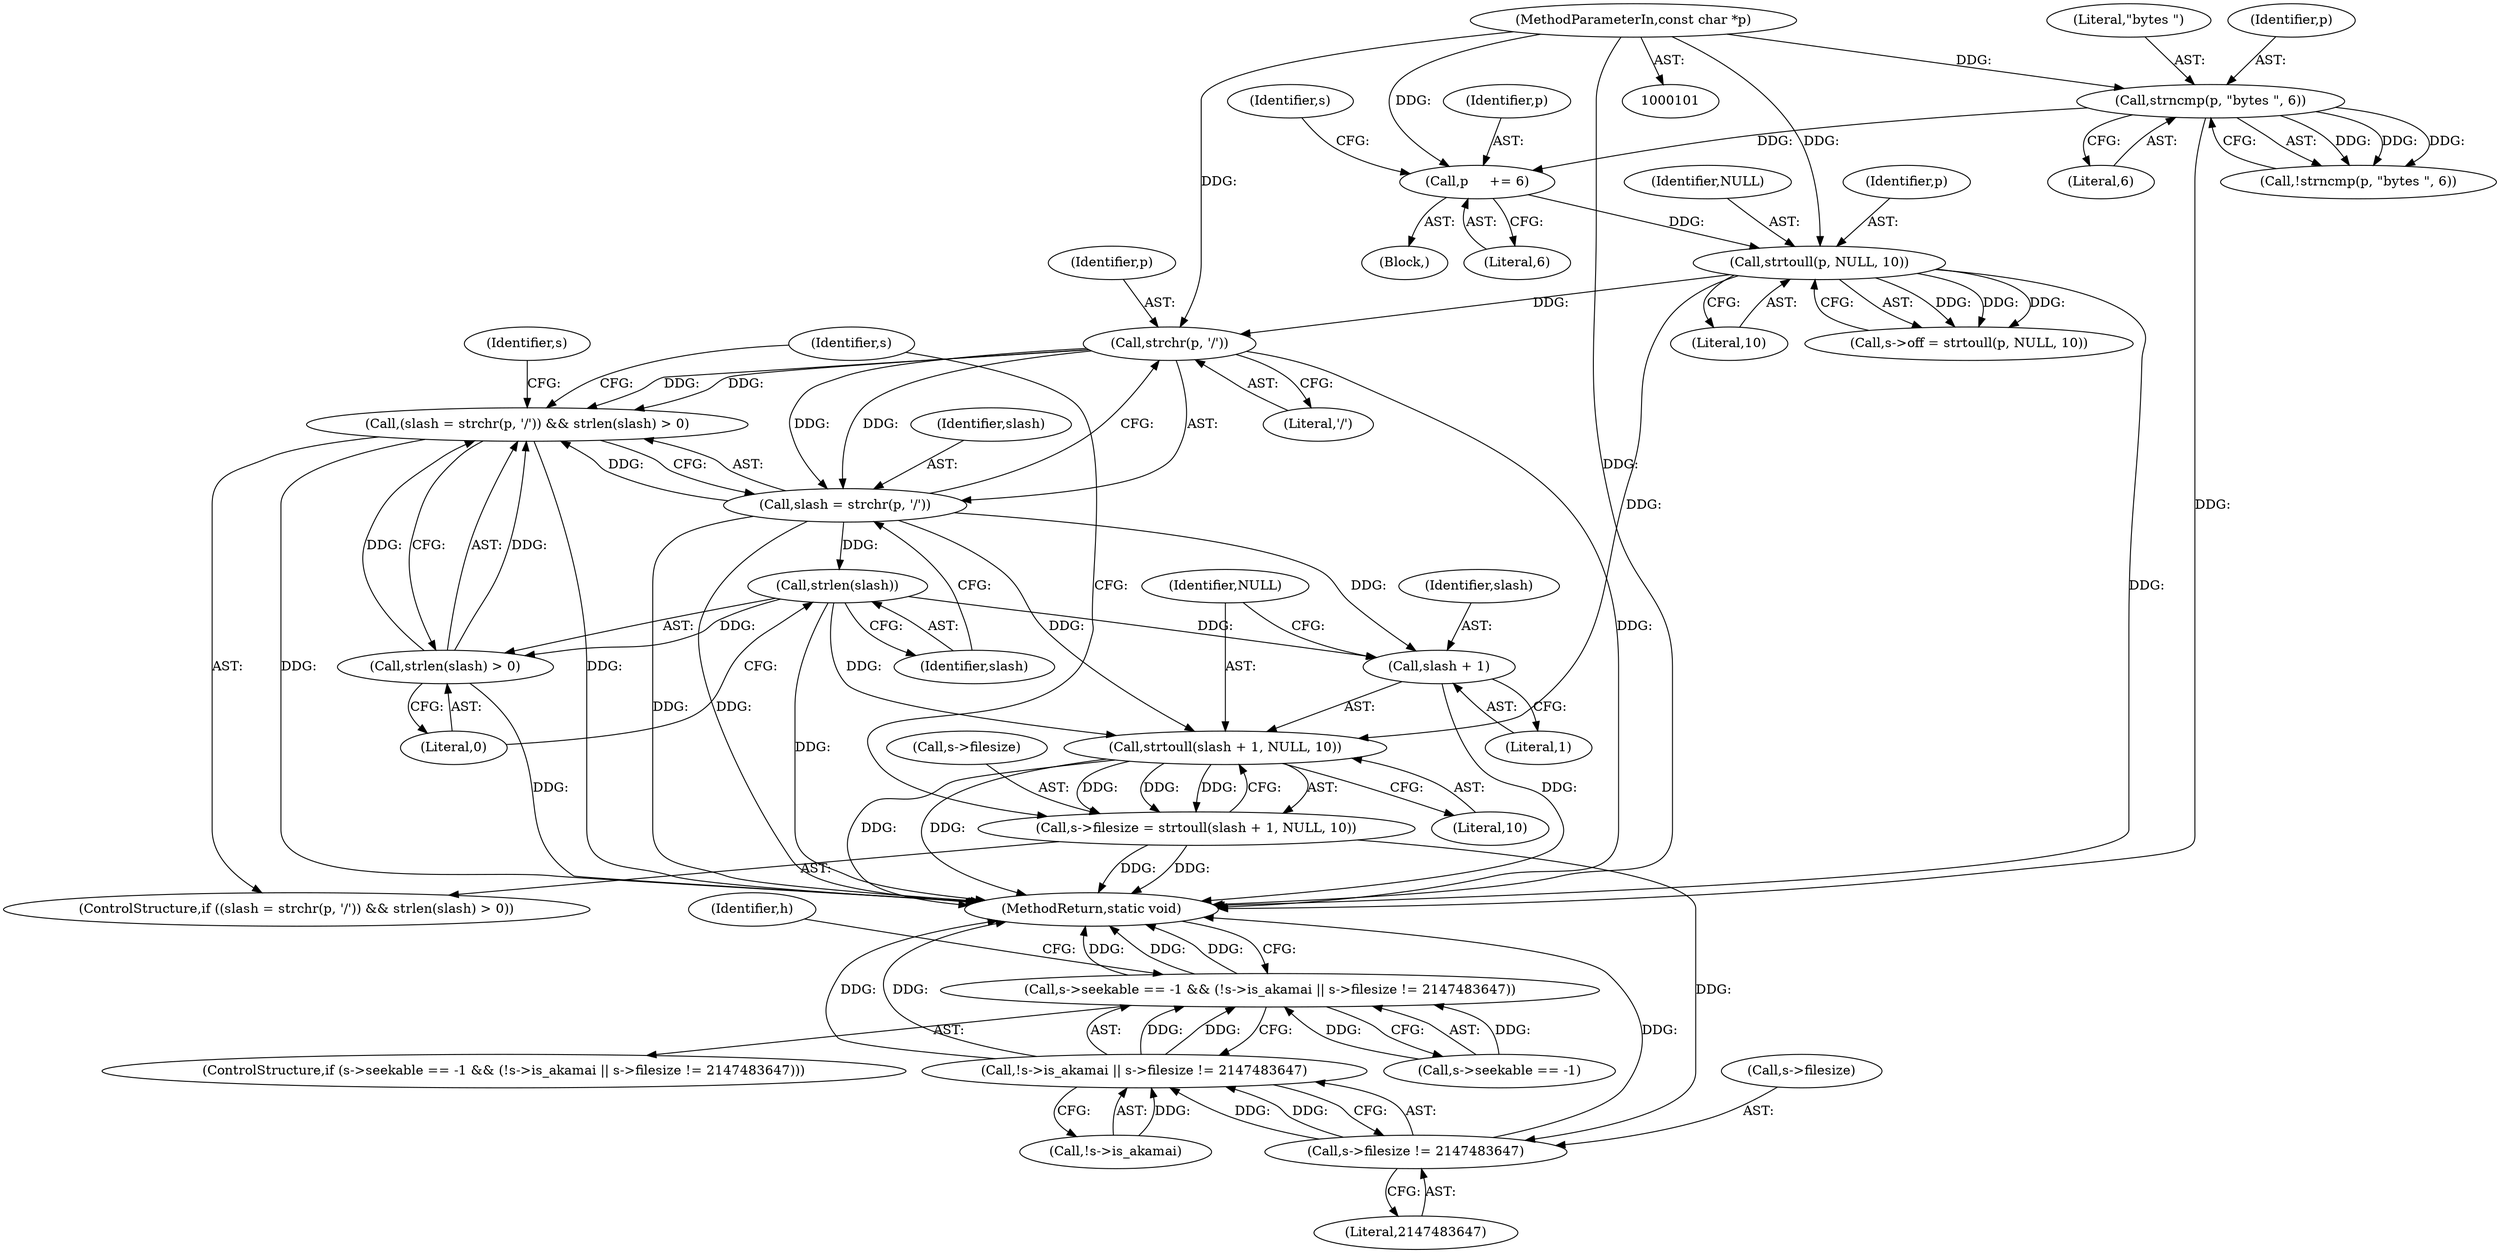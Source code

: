 digraph "0_FFmpeg_2a05c8f813de6f2278827734bf8102291e7484aa_6@API" {
"1000134" [label="(Call,strchr(p, '/'))"];
"1000126" [label="(Call,strtoull(p, NULL, 10))"];
"1000119" [label="(Call,p     += 6)"];
"1000114" [label="(Call,strncmp(p, \"bytes \", 6))"];
"1000103" [label="(MethodParameterIn,const char *p)"];
"1000131" [label="(Call,(slash = strchr(p, '/')) && strlen(slash) > 0)"];
"1000132" [label="(Call,slash = strchr(p, '/'))"];
"1000138" [label="(Call,strlen(slash))"];
"1000137" [label="(Call,strlen(slash) > 0)"];
"1000145" [label="(Call,strtoull(slash + 1, NULL, 10))"];
"1000141" [label="(Call,s->filesize = strtoull(slash + 1, NULL, 10))"];
"1000164" [label="(Call,s->filesize != 2147483647)"];
"1000159" [label="(Call,!s->is_akamai || s->filesize != 2147483647)"];
"1000152" [label="(Call,s->seekable == -1 && (!s->is_akamai || s->filesize != 2147483647))"];
"1000146" [label="(Call,slash + 1)"];
"1000142" [label="(Call,s->filesize)"];
"1000118" [label="(Block,)"];
"1000130" [label="(ControlStructure,if ((slash = strchr(p, '/')) && strlen(slash) > 0))"];
"1000129" [label="(Literal,10)"];
"1000139" [label="(Identifier,slash)"];
"1000149" [label="(Identifier,NULL)"];
"1000113" [label="(Call,!strncmp(p, \"bytes \", 6))"];
"1000119" [label="(Call,p     += 6)"];
"1000165" [label="(Call,s->filesize)"];
"1000114" [label="(Call,strncmp(p, \"bytes \", 6))"];
"1000160" [label="(Call,!s->is_akamai)"];
"1000159" [label="(Call,!s->is_akamai || s->filesize != 2147483647)"];
"1000132" [label="(Call,slash = strchr(p, '/'))"];
"1000120" [label="(Identifier,p)"];
"1000148" [label="(Literal,1)"];
"1000103" [label="(MethodParameterIn,const char *p)"];
"1000143" [label="(Identifier,s)"];
"1000134" [label="(Call,strchr(p, '/'))"];
"1000122" [label="(Call,s->off = strtoull(p, NULL, 10))"];
"1000115" [label="(Identifier,p)"];
"1000171" [label="(Identifier,h)"];
"1000155" [label="(Identifier,s)"];
"1000140" [label="(Literal,0)"];
"1000126" [label="(Call,strtoull(p, NULL, 10))"];
"1000147" [label="(Identifier,slash)"];
"1000117" [label="(Literal,6)"];
"1000141" [label="(Call,s->filesize = strtoull(slash + 1, NULL, 10))"];
"1000174" [label="(MethodReturn,static void)"];
"1000150" [label="(Literal,10)"];
"1000135" [label="(Identifier,p)"];
"1000168" [label="(Literal,2147483647)"];
"1000124" [label="(Identifier,s)"];
"1000128" [label="(Identifier,NULL)"];
"1000136" [label="(Literal,'/')"];
"1000116" [label="(Literal,\"bytes \")"];
"1000133" [label="(Identifier,slash)"];
"1000152" [label="(Call,s->seekable == -1 && (!s->is_akamai || s->filesize != 2147483647))"];
"1000138" [label="(Call,strlen(slash))"];
"1000127" [label="(Identifier,p)"];
"1000164" [label="(Call,s->filesize != 2147483647)"];
"1000131" [label="(Call,(slash = strchr(p, '/')) && strlen(slash) > 0)"];
"1000121" [label="(Literal,6)"];
"1000137" [label="(Call,strlen(slash) > 0)"];
"1000146" [label="(Call,slash + 1)"];
"1000153" [label="(Call,s->seekable == -1)"];
"1000145" [label="(Call,strtoull(slash + 1, NULL, 10))"];
"1000151" [label="(ControlStructure,if (s->seekable == -1 && (!s->is_akamai || s->filesize != 2147483647)))"];
"1000134" -> "1000132"  [label="AST: "];
"1000134" -> "1000136"  [label="CFG: "];
"1000135" -> "1000134"  [label="AST: "];
"1000136" -> "1000134"  [label="AST: "];
"1000132" -> "1000134"  [label="CFG: "];
"1000134" -> "1000174"  [label="DDG: "];
"1000134" -> "1000131"  [label="DDG: "];
"1000134" -> "1000131"  [label="DDG: "];
"1000134" -> "1000132"  [label="DDG: "];
"1000134" -> "1000132"  [label="DDG: "];
"1000126" -> "1000134"  [label="DDG: "];
"1000103" -> "1000134"  [label="DDG: "];
"1000126" -> "1000122"  [label="AST: "];
"1000126" -> "1000129"  [label="CFG: "];
"1000127" -> "1000126"  [label="AST: "];
"1000128" -> "1000126"  [label="AST: "];
"1000129" -> "1000126"  [label="AST: "];
"1000122" -> "1000126"  [label="CFG: "];
"1000126" -> "1000174"  [label="DDG: "];
"1000126" -> "1000122"  [label="DDG: "];
"1000126" -> "1000122"  [label="DDG: "];
"1000126" -> "1000122"  [label="DDG: "];
"1000119" -> "1000126"  [label="DDG: "];
"1000103" -> "1000126"  [label="DDG: "];
"1000126" -> "1000145"  [label="DDG: "];
"1000119" -> "1000118"  [label="AST: "];
"1000119" -> "1000121"  [label="CFG: "];
"1000120" -> "1000119"  [label="AST: "];
"1000121" -> "1000119"  [label="AST: "];
"1000124" -> "1000119"  [label="CFG: "];
"1000114" -> "1000119"  [label="DDG: "];
"1000103" -> "1000119"  [label="DDG: "];
"1000114" -> "1000113"  [label="AST: "];
"1000114" -> "1000117"  [label="CFG: "];
"1000115" -> "1000114"  [label="AST: "];
"1000116" -> "1000114"  [label="AST: "];
"1000117" -> "1000114"  [label="AST: "];
"1000113" -> "1000114"  [label="CFG: "];
"1000114" -> "1000174"  [label="DDG: "];
"1000114" -> "1000113"  [label="DDG: "];
"1000114" -> "1000113"  [label="DDG: "];
"1000114" -> "1000113"  [label="DDG: "];
"1000103" -> "1000114"  [label="DDG: "];
"1000103" -> "1000101"  [label="AST: "];
"1000103" -> "1000174"  [label="DDG: "];
"1000131" -> "1000130"  [label="AST: "];
"1000131" -> "1000132"  [label="CFG: "];
"1000131" -> "1000137"  [label="CFG: "];
"1000132" -> "1000131"  [label="AST: "];
"1000137" -> "1000131"  [label="AST: "];
"1000143" -> "1000131"  [label="CFG: "];
"1000155" -> "1000131"  [label="CFG: "];
"1000131" -> "1000174"  [label="DDG: "];
"1000131" -> "1000174"  [label="DDG: "];
"1000132" -> "1000131"  [label="DDG: "];
"1000137" -> "1000131"  [label="DDG: "];
"1000137" -> "1000131"  [label="DDG: "];
"1000133" -> "1000132"  [label="AST: "];
"1000139" -> "1000132"  [label="CFG: "];
"1000132" -> "1000174"  [label="DDG: "];
"1000132" -> "1000174"  [label="DDG: "];
"1000132" -> "1000138"  [label="DDG: "];
"1000132" -> "1000145"  [label="DDG: "];
"1000132" -> "1000146"  [label="DDG: "];
"1000138" -> "1000137"  [label="AST: "];
"1000138" -> "1000139"  [label="CFG: "];
"1000139" -> "1000138"  [label="AST: "];
"1000140" -> "1000138"  [label="CFG: "];
"1000138" -> "1000174"  [label="DDG: "];
"1000138" -> "1000137"  [label="DDG: "];
"1000138" -> "1000145"  [label="DDG: "];
"1000138" -> "1000146"  [label="DDG: "];
"1000137" -> "1000140"  [label="CFG: "];
"1000140" -> "1000137"  [label="AST: "];
"1000137" -> "1000174"  [label="DDG: "];
"1000145" -> "1000141"  [label="AST: "];
"1000145" -> "1000150"  [label="CFG: "];
"1000146" -> "1000145"  [label="AST: "];
"1000149" -> "1000145"  [label="AST: "];
"1000150" -> "1000145"  [label="AST: "];
"1000141" -> "1000145"  [label="CFG: "];
"1000145" -> "1000174"  [label="DDG: "];
"1000145" -> "1000174"  [label="DDG: "];
"1000145" -> "1000141"  [label="DDG: "];
"1000145" -> "1000141"  [label="DDG: "];
"1000145" -> "1000141"  [label="DDG: "];
"1000141" -> "1000130"  [label="AST: "];
"1000142" -> "1000141"  [label="AST: "];
"1000155" -> "1000141"  [label="CFG: "];
"1000141" -> "1000174"  [label="DDG: "];
"1000141" -> "1000174"  [label="DDG: "];
"1000141" -> "1000164"  [label="DDG: "];
"1000164" -> "1000159"  [label="AST: "];
"1000164" -> "1000168"  [label="CFG: "];
"1000165" -> "1000164"  [label="AST: "];
"1000168" -> "1000164"  [label="AST: "];
"1000159" -> "1000164"  [label="CFG: "];
"1000164" -> "1000174"  [label="DDG: "];
"1000164" -> "1000159"  [label="DDG: "];
"1000164" -> "1000159"  [label="DDG: "];
"1000159" -> "1000152"  [label="AST: "];
"1000159" -> "1000160"  [label="CFG: "];
"1000160" -> "1000159"  [label="AST: "];
"1000152" -> "1000159"  [label="CFG: "];
"1000159" -> "1000174"  [label="DDG: "];
"1000159" -> "1000174"  [label="DDG: "];
"1000159" -> "1000152"  [label="DDG: "];
"1000159" -> "1000152"  [label="DDG: "];
"1000160" -> "1000159"  [label="DDG: "];
"1000152" -> "1000151"  [label="AST: "];
"1000152" -> "1000153"  [label="CFG: "];
"1000153" -> "1000152"  [label="AST: "];
"1000171" -> "1000152"  [label="CFG: "];
"1000174" -> "1000152"  [label="CFG: "];
"1000152" -> "1000174"  [label="DDG: "];
"1000152" -> "1000174"  [label="DDG: "];
"1000152" -> "1000174"  [label="DDG: "];
"1000153" -> "1000152"  [label="DDG: "];
"1000153" -> "1000152"  [label="DDG: "];
"1000146" -> "1000148"  [label="CFG: "];
"1000147" -> "1000146"  [label="AST: "];
"1000148" -> "1000146"  [label="AST: "];
"1000149" -> "1000146"  [label="CFG: "];
"1000146" -> "1000174"  [label="DDG: "];
}

